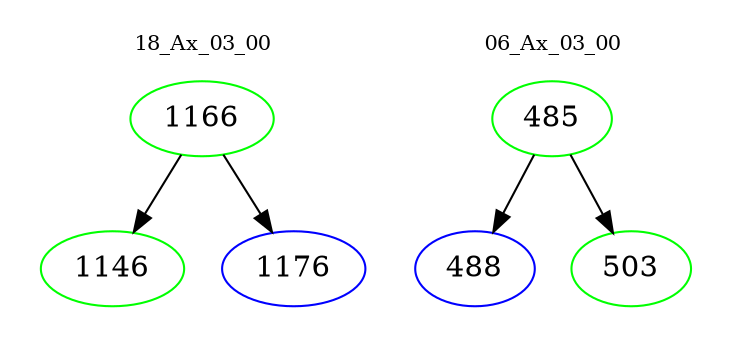 digraph{
subgraph cluster_0 {
color = white
label = "18_Ax_03_00";
fontsize=10;
T0_1166 [label="1166", color="green"]
T0_1166 -> T0_1146 [color="black"]
T0_1146 [label="1146", color="green"]
T0_1166 -> T0_1176 [color="black"]
T0_1176 [label="1176", color="blue"]
}
subgraph cluster_1 {
color = white
label = "06_Ax_03_00";
fontsize=10;
T1_485 [label="485", color="green"]
T1_485 -> T1_488 [color="black"]
T1_488 [label="488", color="blue"]
T1_485 -> T1_503 [color="black"]
T1_503 [label="503", color="green"]
}
}
